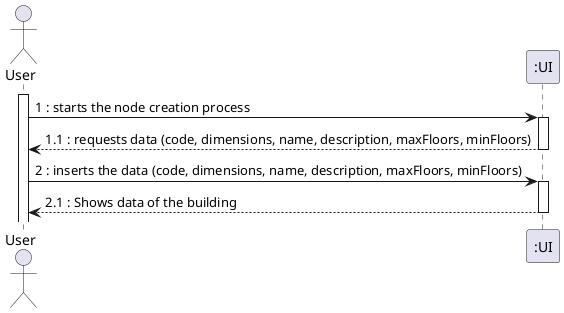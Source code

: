 @startuml
actor "User" as OE

activate OE
OE -> ":UI" : 1 : starts the node creation process
activate ":UI"
":UI" --> OE : 1.1 : requests data (code, dimensions, name, description, maxFloors, minFloors)
deactivate ":UI"
OE -> ":UI" : 2 : inserts the data (code, dimensions, name, description, maxFloors, minFloors)
activate ":UI"
":UI" --> OE : 2.1 : Shows data of the building


deactivate ":UI"

@enduml
